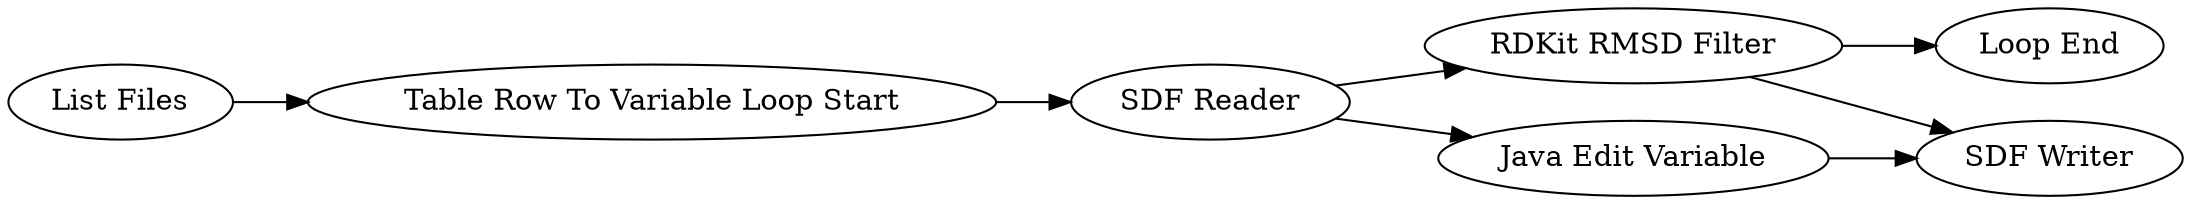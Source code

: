 digraph {
	"-1338247367016758486_8" [label="Loop End"]
	"-1338247367016758486_2" [label="RDKit RMSD Filter"]
	"-1338247367016758486_7" [label="Java Edit Variable"]
	"-1338247367016758486_3" [label="SDF Reader"]
	"-1338247367016758486_1" [label="List Files"]
	"-1338247367016758486_4" [label="Table Row To Variable Loop Start"]
	"-1338247367016758486_6" [label="SDF Writer"]
	"-1338247367016758486_3" -> "-1338247367016758486_2"
	"-1338247367016758486_2" -> "-1338247367016758486_6"
	"-1338247367016758486_4" -> "-1338247367016758486_3"
	"-1338247367016758486_3" -> "-1338247367016758486_7"
	"-1338247367016758486_2" -> "-1338247367016758486_8"
	"-1338247367016758486_7" -> "-1338247367016758486_6"
	"-1338247367016758486_1" -> "-1338247367016758486_4"
	rankdir=LR
}
